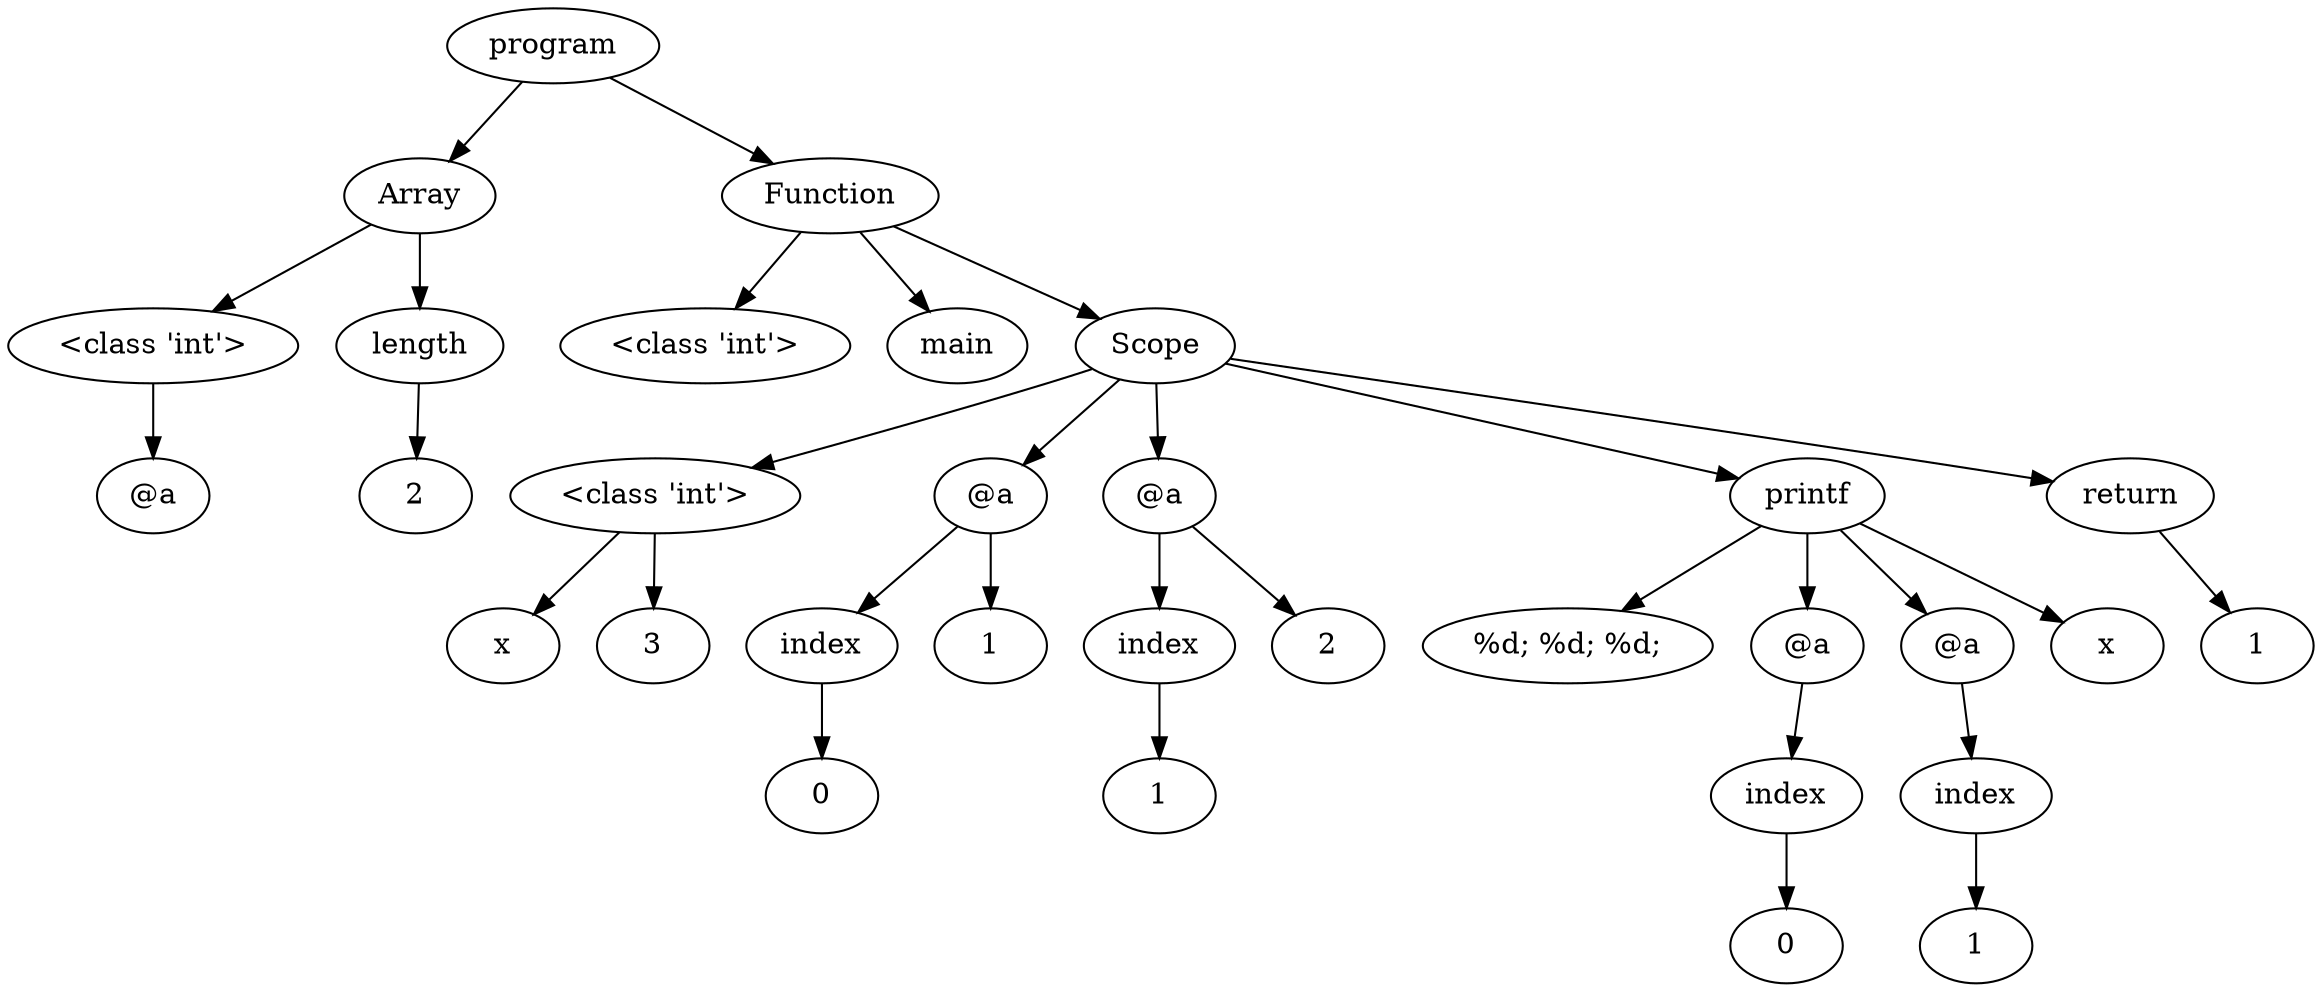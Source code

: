 digraph G { 
"<AST.AST object at 0x000002EB10FDFB80> (0)"[label="program"]
"<AST.ASTArray object at 0x000002EB10FDFA60> (1)"[label="Array"]
"<AST.AST object at 0x000002EB10FDFB80> (0)"->"<AST.ASTArray object at 0x000002EB10FDFA60> (1)"
"<AST.ASTArray object at 0x000002EB10FDFA60> (1)"[label="Array"]
"<AST.ASTDataType object at 0x000002EB10FDF1C0> (2)"[label="<class 'int'>"]
"<AST.ASTArray object at 0x000002EB10FDFA60> (1)"->"<AST.ASTDataType object at 0x000002EB10FDF1C0> (2)"
"<AST.ASTDataType object at 0x000002EB10FDF1C0> (2)"[label="<class 'int'>"]
"<AST.ASTVariable object at 0x000002EB10FDFE20> (3)"[label="@a"]
"<AST.ASTDataType object at 0x000002EB10FDF1C0> (2)"->"<AST.ASTVariable object at 0x000002EB10FDFE20> (3)"
"<AST.ASTArrayLength object at 0x000002EB10FDF250> (2)"[label="length"]
"<AST.ASTArray object at 0x000002EB10FDFA60> (1)"->"<AST.ASTArrayLength object at 0x000002EB10FDF250> (2)"
"<AST.ASTArrayLength object at 0x000002EB10FDF250> (2)"[label="length"]
"<AST.ASTInt object at 0x000002EB10FDFF40> (3)"[label="2"]
"<AST.ASTArrayLength object at 0x000002EB10FDF250> (2)"->"<AST.ASTInt object at 0x000002EB10FDFF40> (3)"
"<AST.ASTFunction object at 0x000002EB10FDACA0> (1)"[label="Function"]
"<AST.AST object at 0x000002EB10FDFB80> (0)"->"<AST.ASTFunction object at 0x000002EB10FDACA0> (1)"
"<AST.ASTFunction object at 0x000002EB10FDACA0> (1)"[label="Function"]
"<AST.ASTDataType object at 0x000002EB10FDAF10> (2)"[label="<class 'int'>"]
"<AST.ASTFunction object at 0x000002EB10FDACA0> (1)"->"<AST.ASTDataType object at 0x000002EB10FDAF10> (2)"
"<AST.ASTFunctionName object at 0x000002EB10FDA9A0> (2)"[label="main"]
"<AST.ASTFunction object at 0x000002EB10FDACA0> (1)"->"<AST.ASTFunctionName object at 0x000002EB10FDA9A0> (2)"
"<AST.ASTScope object at 0x000002EB10FDAA60> (2)"[label="Scope"]
"<AST.ASTFunction object at 0x000002EB10FDACA0> (1)"->"<AST.ASTScope object at 0x000002EB10FDAA60> (2)"
"<AST.ASTScope object at 0x000002EB10FDAA60> (2)"[label="Scope"]
"<AST.ASTDataType object at 0x000002EB10FDA490> (3)"[label="<class 'int'>"]
"<AST.ASTScope object at 0x000002EB10FDAA60> (2)"->"<AST.ASTDataType object at 0x000002EB10FDA490> (3)"
"<AST.ASTDataType object at 0x000002EB10FDA490> (3)"[label="<class 'int'>"]
"<AST.ASTVariable object at 0x000002EB10FDA3A0> (4)"[label="x"]
"<AST.ASTDataType object at 0x000002EB10FDA490> (3)"->"<AST.ASTVariable object at 0x000002EB10FDA3A0> (4)"
"<AST.ASTInt object at 0x000002EB10FDAE80> (4)"[label="3"]
"<AST.ASTDataType object at 0x000002EB10FDA490> (3)"->"<AST.ASTInt object at 0x000002EB10FDAE80> (4)"
"<AST.ASTVariable object at 0x000002EB10FDAF70> (3)"[label="@a"]
"<AST.ASTScope object at 0x000002EB10FDAA60> (2)"->"<AST.ASTVariable object at 0x000002EB10FDAF70> (3)"
"<AST.ASTVariable object at 0x000002EB10FDAF70> (3)"[label="@a"]
"<AST.ASTArrayIndex object at 0x000002EB10FDA6A0> (4)"[label="index"]
"<AST.ASTVariable object at 0x000002EB10FDAF70> (3)"->"<AST.ASTArrayIndex object at 0x000002EB10FDA6A0> (4)"
"<AST.ASTArrayIndex object at 0x000002EB10FDA6A0> (4)"[label="index"]
"<AST.ASTInt object at 0x000002EB10FDA670> (5)"[label="0"]
"<AST.ASTArrayIndex object at 0x000002EB10FDA6A0> (4)"->"<AST.ASTInt object at 0x000002EB10FDA670> (5)"
"<AST.ASTInt object at 0x000002EB10FDAF40> (4)"[label="1"]
"<AST.ASTVariable object at 0x000002EB10FDAF70> (3)"->"<AST.ASTInt object at 0x000002EB10FDAF40> (4)"
"<AST.ASTVariable object at 0x000002EB10FDA460> (3)"[label="@a"]
"<AST.ASTScope object at 0x000002EB10FDAA60> (2)"->"<AST.ASTVariable object at 0x000002EB10FDA460> (3)"
"<AST.ASTVariable object at 0x000002EB10FDA460> (3)"[label="@a"]
"<AST.ASTArrayIndex object at 0x000002EB10FB4EE0> (4)"[label="index"]
"<AST.ASTVariable object at 0x000002EB10FDA460> (3)"->"<AST.ASTArrayIndex object at 0x000002EB10FB4EE0> (4)"
"<AST.ASTArrayIndex object at 0x000002EB10FB4EE0> (4)"[label="index"]
"<AST.ASTInt object at 0x000002EB10FDA400> (5)"[label="1"]
"<AST.ASTArrayIndex object at 0x000002EB10FB4EE0> (4)"->"<AST.ASTInt object at 0x000002EB10FDA400> (5)"
"<AST.ASTInt object at 0x000002EB10FDF880> (4)"[label="2"]
"<AST.ASTVariable object at 0x000002EB10FDA460> (3)"->"<AST.ASTInt object at 0x000002EB10FDF880> (4)"
"<AST.ASTPrintf object at 0x000002EB10FE9430> (3)"[label="printf"]
"<AST.ASTScope object at 0x000002EB10FDAA60> (2)"->"<AST.ASTPrintf object at 0x000002EB10FE9430> (3)"
"<AST.ASTPrintf object at 0x000002EB10FE9430> (3)"[label="printf"]
"<AST.ASTText object at 0x000002EB10FE9610> (4)"[label="%d; %d; %d;"]
"<AST.ASTPrintf object at 0x000002EB10FE9430> (3)"->"<AST.ASTText object at 0x000002EB10FE9610> (4)"
"<AST.ASTVariable object at 0x000002EB10FB4310> (4)"[label="@a"]
"<AST.ASTPrintf object at 0x000002EB10FE9430> (3)"->"<AST.ASTVariable object at 0x000002EB10FB4310> (4)"
"<AST.ASTVariable object at 0x000002EB10FB4310> (4)"[label="@a"]
"<AST.ASTArrayIndex object at 0x000002EB10FB43A0> (5)"[label="index"]
"<AST.ASTVariable object at 0x000002EB10FB4310> (4)"->"<AST.ASTArrayIndex object at 0x000002EB10FB43A0> (5)"
"<AST.ASTArrayIndex object at 0x000002EB10FB43A0> (5)"[label="index"]
"<AST.ASTInt object at 0x000002EB10FB4DF0> (6)"[label="0"]
"<AST.ASTArrayIndex object at 0x000002EB10FB43A0> (5)"->"<AST.ASTInt object at 0x000002EB10FB4DF0> (6)"
"<AST.ASTVariable object at 0x000002EB10FB4520> (4)"[label="@a"]
"<AST.ASTPrintf object at 0x000002EB10FE9430> (3)"->"<AST.ASTVariable object at 0x000002EB10FB4520> (4)"
"<AST.ASTVariable object at 0x000002EB10FB4520> (4)"[label="@a"]
"<AST.ASTArrayIndex object at 0x000002EB10FB4C40> (5)"[label="index"]
"<AST.ASTVariable object at 0x000002EB10FB4520> (4)"->"<AST.ASTArrayIndex object at 0x000002EB10FB4C40> (5)"
"<AST.ASTArrayIndex object at 0x000002EB10FB4C40> (5)"[label="index"]
"<AST.ASTInt object at 0x000002EB10FB4340> (6)"[label="1"]
"<AST.ASTArrayIndex object at 0x000002EB10FB4C40> (5)"->"<AST.ASTInt object at 0x000002EB10FB4340> (6)"
"<AST.ASTVariable object at 0x000002EB10FB4FD0> (4)"[label="x"]
"<AST.ASTPrintf object at 0x000002EB10FE9430> (3)"->"<AST.ASTVariable object at 0x000002EB10FB4FD0> (4)"
"<AST.ASTReturn object at 0x000002EB10FB42B0> (3)"[label="return"]
"<AST.ASTScope object at 0x000002EB10FDAA60> (2)"->"<AST.ASTReturn object at 0x000002EB10FB42B0> (3)"
"<AST.ASTReturn object at 0x000002EB10FB42B0> (3)"[label="return"]
"<AST.ASTInt object at 0x000002EB10FB4910> (4)"[label="1"]
"<AST.ASTReturn object at 0x000002EB10FB42B0> (3)"->"<AST.ASTInt object at 0x000002EB10FB4910> (4)"
}